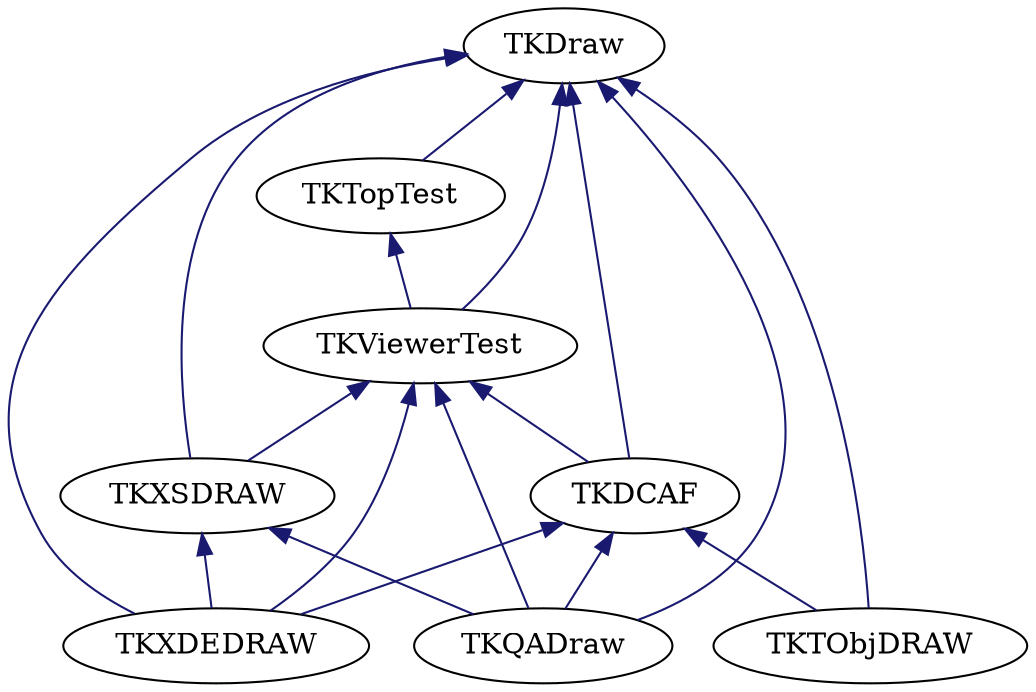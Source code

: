 digraph schema_Draw
{
	TKDraw [ URL = "toolkit_tkdraw.html" ]
	TKTopTest [ URL = "toolkit_tktoptest.html" ]
	TKDraw -> TKTopTest [ dir = "back", color = "midnightblue", style = "solid" ]
	TKViewerTest [ URL = "toolkit_tkviewertest.html" ]
	TKTopTest -> TKViewerTest [ dir = "back", color = "midnightblue", style = "solid" ]
	TKDraw -> TKViewerTest [ dir = "back", color = "midnightblue", style = "solid" ]
	TKXSDRAW [ URL = "toolkit_tkxsdraw.html" ]
	TKViewerTest -> TKXSDRAW [ dir = "back", color = "midnightblue", style = "solid" ]
	TKDraw -> TKXSDRAW [ dir = "back", color = "midnightblue", style = "solid" ]
	TKDCAF [ URL = "toolkit_tkdcaf.html" ]
	TKDraw -> TKDCAF [ dir = "back", color = "midnightblue", style = "solid" ]
	TKViewerTest -> TKDCAF [ dir = "back", color = "midnightblue", style = "solid" ]
	TKXDEDRAW [ URL = "toolkit_tkxdedraw.html" ]
	TKDraw -> TKXDEDRAW [ dir = "back", color = "midnightblue", style = "solid" ]
	TKXSDRAW -> TKXDEDRAW [ dir = "back", color = "midnightblue", style = "solid" ]
	TKDCAF -> TKXDEDRAW [ dir = "back", color = "midnightblue", style = "solid" ]
	TKViewerTest -> TKXDEDRAW [ dir = "back", color = "midnightblue", style = "solid" ]
	TKTObjDRAW [ URL = "toolkit_tktobjdraw.html" ]
	TKDraw -> TKTObjDRAW [ dir = "back", color = "midnightblue", style = "solid" ]
	TKDCAF -> TKTObjDRAW [ dir = "back", color = "midnightblue", style = "solid" ]
	TKQADraw [ URL = "toolkit_tkqadraw.html" ]
	TKDraw -> TKQADraw [ dir = "back", color = "midnightblue", style = "solid" ]
	TKViewerTest -> TKQADraw [ dir = "back", color = "midnightblue", style = "solid" ]
	TKDCAF -> TKQADraw [ dir = "back", color = "midnightblue", style = "solid" ]
	TKXSDRAW -> TKQADraw [ dir = "back", color = "midnightblue", style = "solid" ]
}
